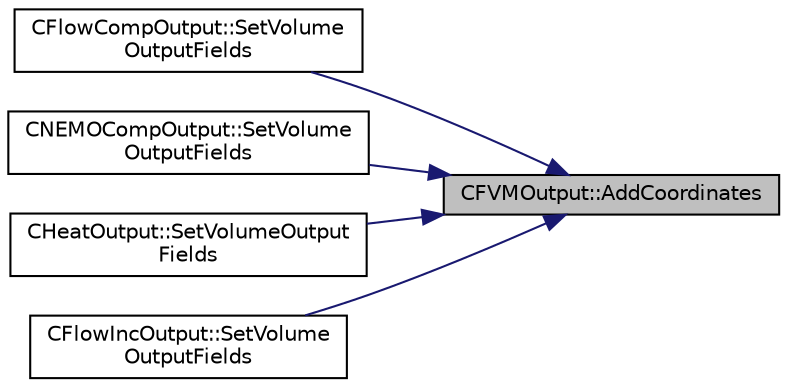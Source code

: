 digraph "CFVMOutput::AddCoordinates"
{
 // LATEX_PDF_SIZE
  edge [fontname="Helvetica",fontsize="10",labelfontname="Helvetica",labelfontsize="10"];
  node [fontname="Helvetica",fontsize="10",shape=record];
  rankdir="RL";
  Node1 [label="CFVMOutput::AddCoordinates",height=0.2,width=0.4,color="black", fillcolor="grey75", style="filled", fontcolor="black",tooltip="Add Coordinates to output."];
  Node1 -> Node2 [dir="back",color="midnightblue",fontsize="10",style="solid",fontname="Helvetica"];
  Node2 [label="CFlowCompOutput::SetVolume\lOutputFields",height=0.2,width=0.4,color="black", fillcolor="white", style="filled",URL="$classCFlowCompOutput.html#a1724bb8ece7b49ccc08b1a9ebd227f85",tooltip="Set the available volume output fields."];
  Node1 -> Node3 [dir="back",color="midnightblue",fontsize="10",style="solid",fontname="Helvetica"];
  Node3 [label="CNEMOCompOutput::SetVolume\lOutputFields",height=0.2,width=0.4,color="black", fillcolor="white", style="filled",URL="$classCNEMOCompOutput.html#ae2e72ddbf5abb62c9da53098d5c861ef",tooltip="Set the available volume output fields."];
  Node1 -> Node4 [dir="back",color="midnightblue",fontsize="10",style="solid",fontname="Helvetica"];
  Node4 [label="CHeatOutput::SetVolumeOutput\lFields",height=0.2,width=0.4,color="black", fillcolor="white", style="filled",URL="$classCHeatOutput.html#afe01402c02f9a09c8a813b65b947f249",tooltip="Set the available volume output fields."];
  Node1 -> Node5 [dir="back",color="midnightblue",fontsize="10",style="solid",fontname="Helvetica"];
  Node5 [label="CFlowIncOutput::SetVolume\lOutputFields",height=0.2,width=0.4,color="black", fillcolor="white", style="filled",URL="$classCFlowIncOutput.html#a2d50d4d3b55a195d431eb426a381bcf8",tooltip="Set the available volume output fields."];
}
